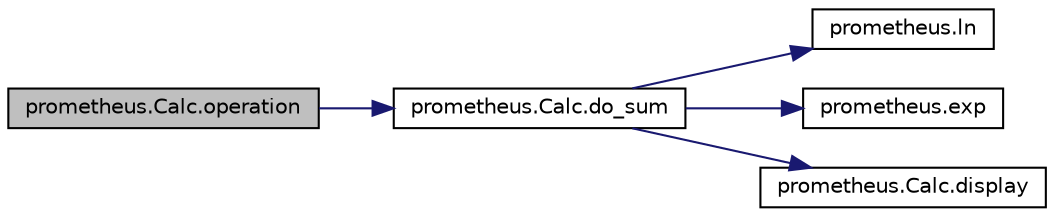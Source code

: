 digraph "prometheus.Calc.operation"
{
  edge [fontname="Helvetica",fontsize="10",labelfontname="Helvetica",labelfontsize="10"];
  node [fontname="Helvetica",fontsize="10",shape=record];
  rankdir="LR";
  Node1 [label="prometheus.Calc.operation",height=0.2,width=0.4,color="black", fillcolor="grey75", style="filled", fontcolor="black"];
  Node1 -> Node2 [color="midnightblue",fontsize="10",style="solid",fontname="Helvetica"];
  Node2 [label="prometheus.Calc.do_sum",height=0.2,width=0.4,color="black", fillcolor="white", style="filled",URL="$classprometheus_1_1_calc.html#a9679f9d1cfcab4c279ecb589394ef731"];
  Node2 -> Node3 [color="midnightblue",fontsize="10",style="solid",fontname="Helvetica"];
  Node3 [label="prometheus.ln",height=0.2,width=0.4,color="black", fillcolor="white", style="filled",URL="$namespaceprometheus.html#a8bfa10ff1d6fa62990f02f55b592ab29"];
  Node2 -> Node4 [color="midnightblue",fontsize="10",style="solid",fontname="Helvetica"];
  Node4 [label="prometheus.exp",height=0.2,width=0.4,color="black", fillcolor="white", style="filled",URL="$namespaceprometheus.html#a61a9e9f1f48e4187d86d4a81eda44051"];
  Node2 -> Node5 [color="midnightblue",fontsize="10",style="solid",fontname="Helvetica"];
  Node5 [label="prometheus.Calc.display",height=0.2,width=0.4,color="black", fillcolor="white", style="filled",URL="$classprometheus_1_1_calc.html#ad5fa8829115da42091276529393368ec"];
}
